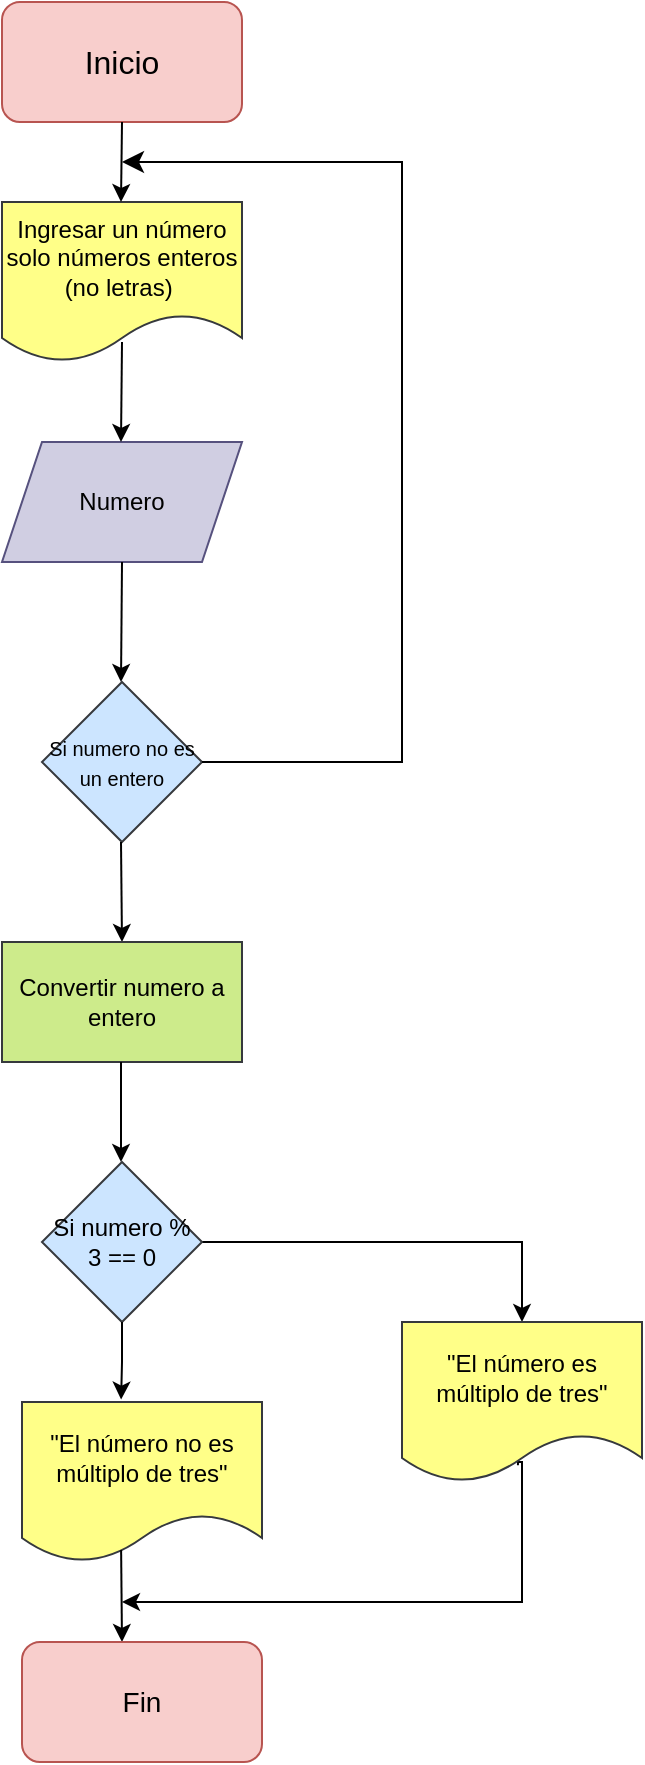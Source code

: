 <mxfile version="24.3.1" type="github">
  <diagram id="C5RBs43oDa-KdzZeNtuy" name="Page-1">
    <mxGraphModel dx="1050" dy="522" grid="1" gridSize="10" guides="1" tooltips="1" connect="1" arrows="1" fold="1" page="1" pageScale="1" pageWidth="827" pageHeight="1169" math="0" shadow="0">
      <root>
        <mxCell id="WIyWlLk6GJQsqaUBKTNV-0" />
        <mxCell id="WIyWlLk6GJQsqaUBKTNV-1" parent="WIyWlLk6GJQsqaUBKTNV-0" />
        <mxCell id="5FLbAppkkj0no5UV7zYz-3" value="&lt;font size=&quot;3&quot;&gt;Inicio&lt;/font&gt;" style="rounded=1;whiteSpace=wrap;html=1;fillColor=#f8cecc;strokeColor=#b85450;" vertex="1" parent="WIyWlLk6GJQsqaUBKTNV-1">
          <mxGeometry x="320" y="60" width="120" height="60" as="geometry" />
        </mxCell>
        <mxCell id="5FLbAppkkj0no5UV7zYz-4" value="Ingresar un número solo números enteros (no letras)&amp;nbsp;" style="shape=document;whiteSpace=wrap;html=1;boundedLbl=1;fillColor=#ffff88;strokeColor=#36393d;" vertex="1" parent="WIyWlLk6GJQsqaUBKTNV-1">
          <mxGeometry x="320" y="160" width="120" height="80" as="geometry" />
        </mxCell>
        <mxCell id="5FLbAppkkj0no5UV7zYz-7" value="Numero" style="shape=parallelogram;perimeter=parallelogramPerimeter;whiteSpace=wrap;html=1;fixedSize=1;fillColor=#d0cee2;strokeColor=#56517e;" vertex="1" parent="WIyWlLk6GJQsqaUBKTNV-1">
          <mxGeometry x="320" y="280" width="120" height="60" as="geometry" />
        </mxCell>
        <mxCell id="5FLbAppkkj0no5UV7zYz-10" value="&lt;font size=&quot;1&quot;&gt;Si numero no es un entero&lt;/font&gt;" style="rhombus;whiteSpace=wrap;html=1;fillColor=#cce5ff;strokeColor=#36393d;" vertex="1" parent="WIyWlLk6GJQsqaUBKTNV-1">
          <mxGeometry x="340" y="400" width="80" height="80" as="geometry" />
        </mxCell>
        <mxCell id="5FLbAppkkj0no5UV7zYz-12" value="" style="edgeStyle=segmentEdgeStyle;endArrow=classic;html=1;curved=0;rounded=0;endSize=8;startSize=8;" edge="1" parent="WIyWlLk6GJQsqaUBKTNV-1">
          <mxGeometry width="50" height="50" relative="1" as="geometry">
            <mxPoint x="420" y="440" as="sourcePoint" />
            <mxPoint x="380" y="140" as="targetPoint" />
            <Array as="points">
              <mxPoint x="520" y="440" />
              <mxPoint x="520" y="140" />
            </Array>
          </mxGeometry>
        </mxCell>
        <mxCell id="5FLbAppkkj0no5UV7zYz-13" value="" style="endArrow=classic;html=1;rounded=0;" edge="1" parent="WIyWlLk6GJQsqaUBKTNV-1">
          <mxGeometry width="50" height="50" relative="1" as="geometry">
            <mxPoint x="380" y="340" as="sourcePoint" />
            <mxPoint x="379.5" y="400" as="targetPoint" />
          </mxGeometry>
        </mxCell>
        <mxCell id="5FLbAppkkj0no5UV7zYz-15" value="" style="endArrow=classic;html=1;rounded=0;" edge="1" parent="WIyWlLk6GJQsqaUBKTNV-1">
          <mxGeometry width="50" height="50" relative="1" as="geometry">
            <mxPoint x="380" y="230" as="sourcePoint" />
            <mxPoint x="379.5" y="280" as="targetPoint" />
          </mxGeometry>
        </mxCell>
        <mxCell id="5FLbAppkkj0no5UV7zYz-16" value="" style="endArrow=classic;html=1;rounded=0;" edge="1" parent="WIyWlLk6GJQsqaUBKTNV-1">
          <mxGeometry width="50" height="50" relative="1" as="geometry">
            <mxPoint x="380" y="120" as="sourcePoint" />
            <mxPoint x="379.5" y="160" as="targetPoint" />
          </mxGeometry>
        </mxCell>
        <mxCell id="5FLbAppkkj0no5UV7zYz-17" value="" style="endArrow=classic;html=1;rounded=0;" edge="1" parent="WIyWlLk6GJQsqaUBKTNV-1">
          <mxGeometry width="50" height="50" relative="1" as="geometry">
            <mxPoint x="379.5" y="480" as="sourcePoint" />
            <mxPoint x="380" y="530" as="targetPoint" />
          </mxGeometry>
        </mxCell>
        <mxCell id="5FLbAppkkj0no5UV7zYz-18" value="Convertir numero a entero" style="rounded=0;whiteSpace=wrap;html=1;fillColor=#cdeb8b;strokeColor=#36393d;" vertex="1" parent="WIyWlLk6GJQsqaUBKTNV-1">
          <mxGeometry x="320" y="530" width="120" height="60" as="geometry" />
        </mxCell>
        <mxCell id="5FLbAppkkj0no5UV7zYz-19" value="" style="endArrow=classic;html=1;rounded=0;" edge="1" parent="WIyWlLk6GJQsqaUBKTNV-1">
          <mxGeometry width="50" height="50" relative="1" as="geometry">
            <mxPoint x="379.5" y="590" as="sourcePoint" />
            <mxPoint x="379.5" y="640" as="targetPoint" />
          </mxGeometry>
        </mxCell>
        <mxCell id="5FLbAppkkj0no5UV7zYz-23" style="edgeStyle=orthogonalEdgeStyle;rounded=0;orthogonalLoop=1;jettySize=auto;html=1;entryX=0.5;entryY=0;entryDx=0;entryDy=0;" edge="1" parent="WIyWlLk6GJQsqaUBKTNV-1" source="5FLbAppkkj0no5UV7zYz-21" target="5FLbAppkkj0no5UV7zYz-22">
          <mxGeometry relative="1" as="geometry">
            <mxPoint x="580" y="680" as="targetPoint" />
          </mxGeometry>
        </mxCell>
        <mxCell id="5FLbAppkkj0no5UV7zYz-21" value="Si numero % 3 == 0" style="rhombus;whiteSpace=wrap;html=1;fillColor=#cce5ff;strokeColor=#36393d;" vertex="1" parent="WIyWlLk6GJQsqaUBKTNV-1">
          <mxGeometry x="340" y="640" width="80" height="80" as="geometry" />
        </mxCell>
        <mxCell id="5FLbAppkkj0no5UV7zYz-32" style="edgeStyle=orthogonalEdgeStyle;rounded=0;orthogonalLoop=1;jettySize=auto;html=1;exitX=0.483;exitY=0.895;exitDx=0;exitDy=0;exitPerimeter=0;" edge="1" parent="WIyWlLk6GJQsqaUBKTNV-1" source="5FLbAppkkj0no5UV7zYz-22">
          <mxGeometry relative="1" as="geometry">
            <mxPoint x="380" y="860" as="targetPoint" />
            <Array as="points">
              <mxPoint x="578" y="790" />
              <mxPoint x="580" y="790" />
              <mxPoint x="580" y="860" />
            </Array>
          </mxGeometry>
        </mxCell>
        <mxCell id="5FLbAppkkj0no5UV7zYz-22" value="&quot;El número es múltiplo de tres&quot;" style="shape=document;whiteSpace=wrap;html=1;boundedLbl=1;fillColor=#ffff88;strokeColor=#36393d;" vertex="1" parent="WIyWlLk6GJQsqaUBKTNV-1">
          <mxGeometry x="520" y="720" width="120" height="80" as="geometry" />
        </mxCell>
        <mxCell id="5FLbAppkkj0no5UV7zYz-24" value="&quot;El número no es múltiplo de tres&quot;" style="shape=document;whiteSpace=wrap;html=1;boundedLbl=1;fillColor=#ffff88;strokeColor=#36393d;" vertex="1" parent="WIyWlLk6GJQsqaUBKTNV-1">
          <mxGeometry x="330" y="760" width="120" height="80" as="geometry" />
        </mxCell>
        <mxCell id="5FLbAppkkj0no5UV7zYz-25" style="edgeStyle=orthogonalEdgeStyle;rounded=0;orthogonalLoop=1;jettySize=auto;html=1;entryX=0.413;entryY=-0.015;entryDx=0;entryDy=0;entryPerimeter=0;" edge="1" parent="WIyWlLk6GJQsqaUBKTNV-1" source="5FLbAppkkj0no5UV7zYz-21" target="5FLbAppkkj0no5UV7zYz-24">
          <mxGeometry relative="1" as="geometry" />
        </mxCell>
        <mxCell id="5FLbAppkkj0no5UV7zYz-30" value="" style="endArrow=classic;html=1;rounded=0;exitX=0.413;exitY=0.925;exitDx=0;exitDy=0;exitPerimeter=0;" edge="1" parent="WIyWlLk6GJQsqaUBKTNV-1" source="5FLbAppkkj0no5UV7zYz-24">
          <mxGeometry width="50" height="50" relative="1" as="geometry">
            <mxPoint x="380" y="840" as="sourcePoint" />
            <mxPoint x="380" y="880" as="targetPoint" />
          </mxGeometry>
        </mxCell>
        <mxCell id="5FLbAppkkj0no5UV7zYz-31" value="&lt;font style=&quot;font-size: 14px;&quot;&gt;Fin&lt;/font&gt;" style="rounded=1;whiteSpace=wrap;html=1;fillColor=#f8cecc;strokeColor=#b85450;" vertex="1" parent="WIyWlLk6GJQsqaUBKTNV-1">
          <mxGeometry x="330" y="880" width="120" height="60" as="geometry" />
        </mxCell>
      </root>
    </mxGraphModel>
  </diagram>
</mxfile>
